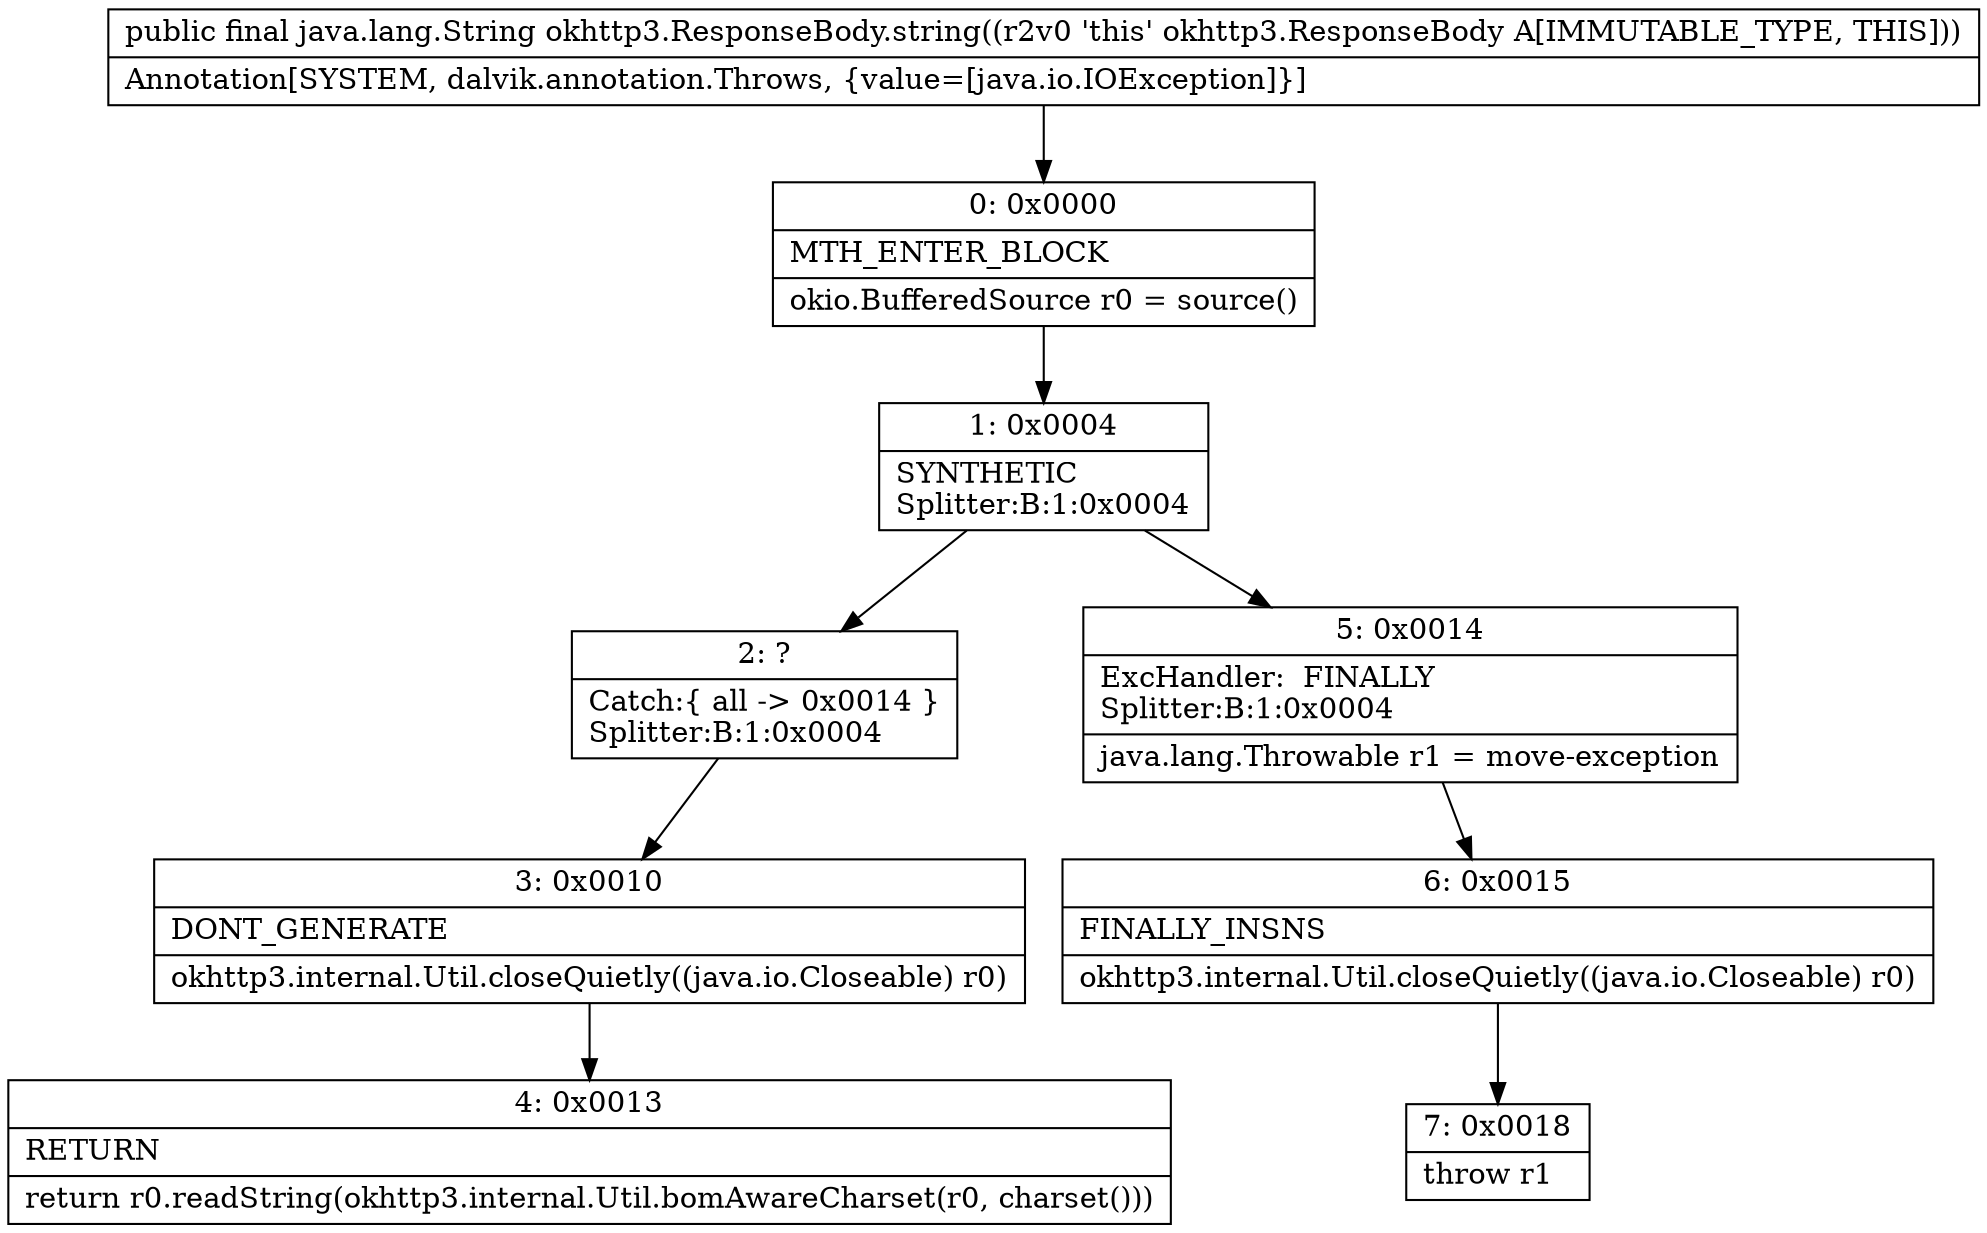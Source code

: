 digraph "CFG forokhttp3.ResponseBody.string()Ljava\/lang\/String;" {
Node_0 [shape=record,label="{0\:\ 0x0000|MTH_ENTER_BLOCK\l|okio.BufferedSource r0 = source()\l}"];
Node_1 [shape=record,label="{1\:\ 0x0004|SYNTHETIC\lSplitter:B:1:0x0004\l}"];
Node_2 [shape=record,label="{2\:\ ?|Catch:\{ all \-\> 0x0014 \}\lSplitter:B:1:0x0004\l}"];
Node_3 [shape=record,label="{3\:\ 0x0010|DONT_GENERATE\l|okhttp3.internal.Util.closeQuietly((java.io.Closeable) r0)\l}"];
Node_4 [shape=record,label="{4\:\ 0x0013|RETURN\l|return r0.readString(okhttp3.internal.Util.bomAwareCharset(r0, charset()))\l}"];
Node_5 [shape=record,label="{5\:\ 0x0014|ExcHandler:  FINALLY\lSplitter:B:1:0x0004\l|java.lang.Throwable r1 = move\-exception\l}"];
Node_6 [shape=record,label="{6\:\ 0x0015|FINALLY_INSNS\l|okhttp3.internal.Util.closeQuietly((java.io.Closeable) r0)\l}"];
Node_7 [shape=record,label="{7\:\ 0x0018|throw r1\l}"];
MethodNode[shape=record,label="{public final java.lang.String okhttp3.ResponseBody.string((r2v0 'this' okhttp3.ResponseBody A[IMMUTABLE_TYPE, THIS]))  | Annotation[SYSTEM, dalvik.annotation.Throws, \{value=[java.io.IOException]\}]\l}"];
MethodNode -> Node_0;
Node_0 -> Node_1;
Node_1 -> Node_2;
Node_1 -> Node_5;
Node_2 -> Node_3;
Node_3 -> Node_4;
Node_5 -> Node_6;
Node_6 -> Node_7;
}

